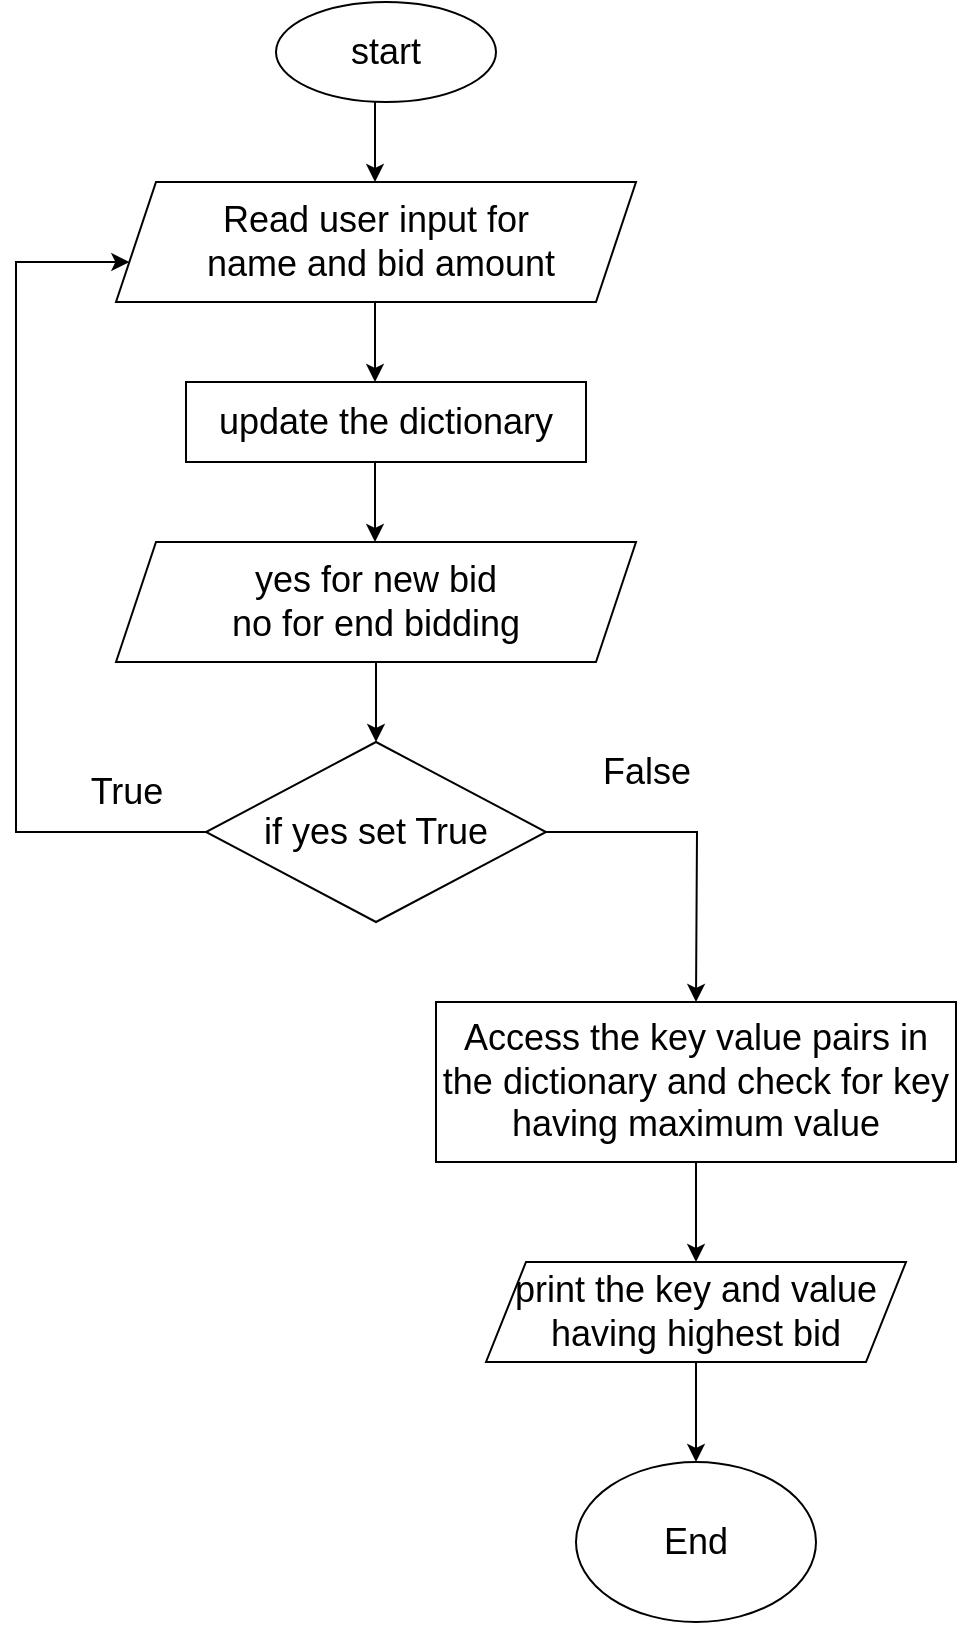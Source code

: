 <mxfile version="18.1.2" type="device"><diagram id="u-yf1AmwGx2ofXK5KQJj" name="Page-1"><mxGraphModel dx="866" dy="526" grid="1" gridSize="10" guides="1" tooltips="1" connect="1" arrows="1" fold="1" page="1" pageScale="1" pageWidth="850" pageHeight="1100" math="0" shadow="0"><root><mxCell id="0"/><mxCell id="1" parent="0"/><mxCell id="GKBCqm3ddweyIH1wUtCY-2" value="&lt;font style=&quot;font-size: 18px;&quot;&gt;start&lt;/font&gt;" style="ellipse;whiteSpace=wrap;html=1;" vertex="1" parent="1"><mxGeometry x="350" y="30" width="110" height="50" as="geometry"/></mxCell><mxCell id="GKBCqm3ddweyIH1wUtCY-4" value="update the dictionary" style="rounded=0;whiteSpace=wrap;html=1;fontSize=18;" vertex="1" parent="1"><mxGeometry x="305" y="220" width="200" height="40" as="geometry"/></mxCell><mxCell id="GKBCqm3ddweyIH1wUtCY-7" value="Read user input for&lt;br&gt;&amp;nbsp;name and bid amount" style="shape=parallelogram;perimeter=parallelogramPerimeter;whiteSpace=wrap;html=1;fixedSize=1;fontSize=18;" vertex="1" parent="1"><mxGeometry x="270" y="120" width="260" height="60" as="geometry"/></mxCell><mxCell id="GKBCqm3ddweyIH1wUtCY-31" style="edgeStyle=orthogonalEdgeStyle;rounded=0;orthogonalLoop=1;jettySize=auto;html=1;exitX=0;exitY=0.5;exitDx=0;exitDy=0;fontSize=18;" edge="1" parent="1" source="GKBCqm3ddweyIH1wUtCY-11" target="GKBCqm3ddweyIH1wUtCY-7"><mxGeometry relative="1" as="geometry"><Array as="points"><mxPoint x="220" y="445"/><mxPoint x="220" y="160"/></Array></mxGeometry></mxCell><mxCell id="GKBCqm3ddweyIH1wUtCY-33" style="edgeStyle=orthogonalEdgeStyle;rounded=0;orthogonalLoop=1;jettySize=auto;html=1;fontSize=18;" edge="1" parent="1" source="GKBCqm3ddweyIH1wUtCY-11"><mxGeometry relative="1" as="geometry"><mxPoint x="560" y="530" as="targetPoint"/></mxGeometry></mxCell><mxCell id="GKBCqm3ddweyIH1wUtCY-11" value="if yes set True" style="rhombus;whiteSpace=wrap;html=1;fontSize=18;" vertex="1" parent="1"><mxGeometry x="315" y="400" width="170" height="90" as="geometry"/></mxCell><mxCell id="GKBCqm3ddweyIH1wUtCY-14" value="" style="endArrow=classic;html=1;rounded=0;fontSize=18;" edge="1" parent="1"><mxGeometry width="50" height="50" relative="1" as="geometry"><mxPoint x="399.5" y="180" as="sourcePoint"/><mxPoint x="399.5" y="220" as="targetPoint"/></mxGeometry></mxCell><mxCell id="GKBCqm3ddweyIH1wUtCY-15" value="" style="endArrow=classic;html=1;rounded=0;fontSize=18;" edge="1" parent="1"><mxGeometry width="50" height="50" relative="1" as="geometry"><mxPoint x="399.5" y="80" as="sourcePoint"/><mxPoint x="399.5" y="120" as="targetPoint"/></mxGeometry></mxCell><mxCell id="GKBCqm3ddweyIH1wUtCY-17" value="" style="endArrow=classic;html=1;rounded=0;fontSize=18;" edge="1" parent="1"><mxGeometry width="50" height="50" relative="1" as="geometry"><mxPoint x="399.5" y="260" as="sourcePoint"/><mxPoint x="399.5" y="300" as="targetPoint"/><Array as="points"><mxPoint x="399.5" y="280"/></Array></mxGeometry></mxCell><mxCell id="GKBCqm3ddweyIH1wUtCY-36" style="edgeStyle=orthogonalEdgeStyle;rounded=0;orthogonalLoop=1;jettySize=auto;html=1;fontSize=18;" edge="1" parent="1" source="GKBCqm3ddweyIH1wUtCY-20" target="GKBCqm3ddweyIH1wUtCY-37"><mxGeometry relative="1" as="geometry"><mxPoint x="560" y="760" as="targetPoint"/></mxGeometry></mxCell><mxCell id="GKBCqm3ddweyIH1wUtCY-20" value="print the key and value having highest bid" style="shape=parallelogram;perimeter=parallelogramPerimeter;whiteSpace=wrap;html=1;fixedSize=1;fontSize=18;" vertex="1" parent="1"><mxGeometry x="455" y="660" width="210" height="50" as="geometry"/></mxCell><mxCell id="GKBCqm3ddweyIH1wUtCY-21" value="True" style="text;html=1;align=center;verticalAlign=middle;resizable=0;points=[];autosize=1;strokeColor=none;fillColor=none;fontSize=18;" vertex="1" parent="1"><mxGeometry x="250" y="410" width="50" height="30" as="geometry"/></mxCell><mxCell id="GKBCqm3ddweyIH1wUtCY-24" style="edgeStyle=orthogonalEdgeStyle;rounded=0;orthogonalLoop=1;jettySize=auto;html=1;fontSize=18;entryX=0.5;entryY=0;entryDx=0;entryDy=0;" edge="1" parent="1" source="GKBCqm3ddweyIH1wUtCY-23" target="GKBCqm3ddweyIH1wUtCY-11"><mxGeometry relative="1" as="geometry"><mxPoint x="400" y="390" as="targetPoint"/></mxGeometry></mxCell><mxCell id="GKBCqm3ddweyIH1wUtCY-23" value="yes for new bid &lt;br&gt;no for end bidding" style="shape=parallelogram;perimeter=parallelogramPerimeter;whiteSpace=wrap;html=1;fixedSize=1;fontSize=18;" vertex="1" parent="1"><mxGeometry x="270" y="300" width="260" height="60" as="geometry"/></mxCell><mxCell id="GKBCqm3ddweyIH1wUtCY-32" value="False" style="text;html=1;align=center;verticalAlign=middle;resizable=0;points=[];autosize=1;strokeColor=none;fillColor=none;fontSize=18;" vertex="1" parent="1"><mxGeometry x="510" y="400" width="50" height="30" as="geometry"/></mxCell><mxCell id="GKBCqm3ddweyIH1wUtCY-35" style="edgeStyle=orthogonalEdgeStyle;rounded=0;orthogonalLoop=1;jettySize=auto;html=1;fontSize=18;" edge="1" parent="1" source="GKBCqm3ddweyIH1wUtCY-34"><mxGeometry relative="1" as="geometry"><mxPoint x="560" y="660" as="targetPoint"/></mxGeometry></mxCell><mxCell id="GKBCqm3ddweyIH1wUtCY-34" value="Access the key value pairs in the dictionary and check for key having maximum value" style="rounded=0;whiteSpace=wrap;html=1;fontSize=18;" vertex="1" parent="1"><mxGeometry x="430" y="530" width="260" height="80" as="geometry"/></mxCell><mxCell id="GKBCqm3ddweyIH1wUtCY-37" value="End" style="ellipse;whiteSpace=wrap;html=1;fontSize=18;" vertex="1" parent="1"><mxGeometry x="500" y="760" width="120" height="80" as="geometry"/></mxCell></root></mxGraphModel></diagram></mxfile>